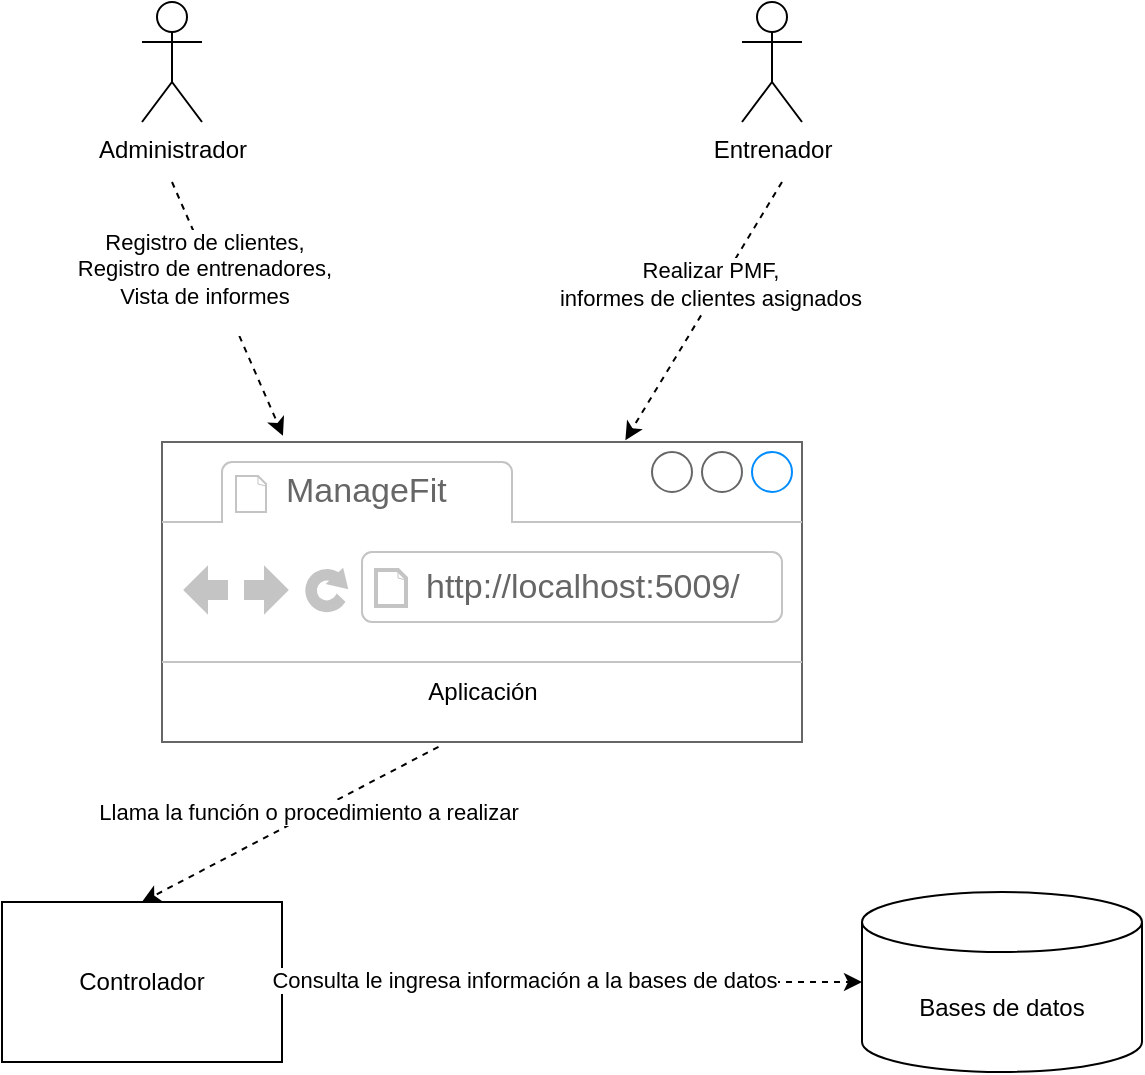 <mxfile version="25.0.3">
  <diagram name="Página-1" id="r6O-omhLz_u3z-x7y5v3">
    <mxGraphModel grid="1" page="1" gridSize="10" guides="1" tooltips="1" connect="1" arrows="1" fold="1" pageScale="1" pageWidth="827" pageHeight="1169" math="0" shadow="0">
      <root>
        <mxCell id="0" />
        <mxCell id="1" parent="0" />
        <mxCell id="7v5v2RUlMiE2IS-w_AOE-1" value="Bases de datos" style="shape=cylinder3;whiteSpace=wrap;html=1;boundedLbl=1;backgroundOutline=1;size=15;" vertex="1" parent="1">
          <mxGeometry x="550" y="615" width="140" height="90" as="geometry" />
        </mxCell>
        <mxCell id="7v5v2RUlMiE2IS-w_AOE-6" value="Controlador" style="rounded=0;whiteSpace=wrap;html=1;" vertex="1" parent="1">
          <mxGeometry x="120" y="620" width="140" height="80" as="geometry" />
        </mxCell>
        <mxCell id="7v5v2RUlMiE2IS-w_AOE-9" value="" style="endArrow=classic;html=1;rounded=0;exitX=1;exitY=0.5;exitDx=0;exitDy=0;entryX=0;entryY=0.5;entryDx=0;entryDy=0;entryPerimeter=0;dashed=1;" edge="1" parent="1" source="7v5v2RUlMiE2IS-w_AOE-6" target="7v5v2RUlMiE2IS-w_AOE-1">
          <mxGeometry width="50" height="50" relative="1" as="geometry">
            <mxPoint x="440" y="330" as="sourcePoint" />
            <mxPoint x="490" y="280" as="targetPoint" />
          </mxGeometry>
        </mxCell>
        <mxCell id="7v5v2RUlMiE2IS-w_AOE-29" value="Consulta le ingresa información a la bases de datos" style="edgeLabel;html=1;align=center;verticalAlign=middle;resizable=0;points=[];" connectable="0" vertex="1" parent="7v5v2RUlMiE2IS-w_AOE-9">
          <mxGeometry x="-0.17" y="1" relative="1" as="geometry">
            <mxPoint as="offset" />
          </mxGeometry>
        </mxCell>
        <mxCell id="7v5v2RUlMiE2IS-w_AOE-11" value="" style="strokeWidth=1;shadow=0;dashed=0;align=center;html=1;shape=mxgraph.mockup.containers.browserWindow;rSize=0;strokeColor=#666666;strokeColor2=#008cff;strokeColor3=#c4c4c4;mainText=,;recursiveResize=0;" vertex="1" parent="1">
          <mxGeometry x="200" y="390" width="320" height="150" as="geometry" />
        </mxCell>
        <mxCell id="7v5v2RUlMiE2IS-w_AOE-12" value="ManageFit" style="strokeWidth=1;shadow=0;dashed=0;align=center;html=1;shape=mxgraph.mockup.containers.anchor;fontSize=17;fontColor=#666666;align=left;whiteSpace=wrap;" vertex="1" parent="7v5v2RUlMiE2IS-w_AOE-11">
          <mxGeometry x="60" y="12" width="110" height="26" as="geometry" />
        </mxCell>
        <mxCell id="7v5v2RUlMiE2IS-w_AOE-13" value="http://localhost:5009/" style="strokeWidth=1;shadow=0;dashed=0;align=center;html=1;shape=mxgraph.mockup.containers.anchor;rSize=0;fontSize=17;fontColor=#666666;align=left;" vertex="1" parent="7v5v2RUlMiE2IS-w_AOE-11">
          <mxGeometry x="130" y="60" width="250" height="26" as="geometry" />
        </mxCell>
        <mxCell id="7v5v2RUlMiE2IS-w_AOE-22" value="Aplicación" style="text;html=1;align=center;verticalAlign=middle;whiteSpace=wrap;rounded=0;" vertex="1" parent="7v5v2RUlMiE2IS-w_AOE-11">
          <mxGeometry x="117.5" y="110" width="85" height="30" as="geometry" />
        </mxCell>
        <mxCell id="7v5v2RUlMiE2IS-w_AOE-14" value="Administrador" style="shape=umlActor;verticalLabelPosition=bottom;verticalAlign=top;html=1;outlineConnect=0;" vertex="1" parent="1">
          <mxGeometry x="190" y="170" width="30" height="60" as="geometry" />
        </mxCell>
        <mxCell id="7v5v2RUlMiE2IS-w_AOE-18" value="Entrenador" style="shape=umlActor;verticalLabelPosition=bottom;verticalAlign=top;html=1;outlineConnect=0;" vertex="1" parent="1">
          <mxGeometry x="490" y="170" width="30" height="60" as="geometry" />
        </mxCell>
        <mxCell id="7v5v2RUlMiE2IS-w_AOE-25" value="" style="endArrow=classic;html=1;rounded=0;entryX=0.189;entryY=-0.021;entryDx=0;entryDy=0;entryPerimeter=0;dashed=1;" edge="1" parent="1" target="7v5v2RUlMiE2IS-w_AOE-11">
          <mxGeometry width="50" height="50" relative="1" as="geometry">
            <mxPoint x="205" y="260" as="sourcePoint" />
            <mxPoint x="590" y="310" as="targetPoint" />
          </mxGeometry>
        </mxCell>
        <mxCell id="7v5v2RUlMiE2IS-w_AOE-27" value="Registro de clientes,&lt;div&gt;Registro de entrenadores,&lt;/div&gt;&lt;div&gt;Vista de informes&lt;/div&gt;&lt;div&gt;&lt;br&gt;&lt;/div&gt;" style="edgeLabel;html=1;align=center;verticalAlign=middle;resizable=0;points=[];" connectable="0" vertex="1" parent="7v5v2RUlMiE2IS-w_AOE-25">
          <mxGeometry x="-0.538" y="-7" relative="1" as="geometry">
            <mxPoint x="9" y="18" as="offset" />
          </mxGeometry>
        </mxCell>
        <mxCell id="7v5v2RUlMiE2IS-w_AOE-26" value="" style="endArrow=classic;html=1;rounded=0;entryX=0.724;entryY=-0.006;entryDx=0;entryDy=0;entryPerimeter=0;dashed=1;" edge="1" parent="1" target="7v5v2RUlMiE2IS-w_AOE-11">
          <mxGeometry width="50" height="50" relative="1" as="geometry">
            <mxPoint x="510" y="260" as="sourcePoint" />
            <mxPoint x="450" y="310" as="targetPoint" />
          </mxGeometry>
        </mxCell>
        <mxCell id="7v5v2RUlMiE2IS-w_AOE-28" value="Realizar PMF,&lt;div&gt;informes de clientes asignados&lt;/div&gt;" style="edgeLabel;html=1;align=center;verticalAlign=middle;resizable=0;points=[];" connectable="0" vertex="1" parent="7v5v2RUlMiE2IS-w_AOE-26">
          <mxGeometry x="-0.126" y="-6" relative="1" as="geometry">
            <mxPoint x="3" y="-3" as="offset" />
          </mxGeometry>
        </mxCell>
        <mxCell id="7v5v2RUlMiE2IS-w_AOE-31" value="" style="endArrow=classic;html=1;rounded=0;exitX=0.432;exitY=1.016;exitDx=0;exitDy=0;exitPerimeter=0;entryX=0.5;entryY=0;entryDx=0;entryDy=0;dashed=1;" edge="1" parent="1" source="7v5v2RUlMiE2IS-w_AOE-11" target="7v5v2RUlMiE2IS-w_AOE-6">
          <mxGeometry width="50" height="50" relative="1" as="geometry">
            <mxPoint x="640" y="550" as="sourcePoint" />
            <mxPoint x="690" y="500" as="targetPoint" />
          </mxGeometry>
        </mxCell>
        <mxCell id="7v5v2RUlMiE2IS-w_AOE-32" value="Llama la función o procedimiento a realizar" style="edgeLabel;html=1;align=center;verticalAlign=middle;resizable=0;points=[];" connectable="0" vertex="1" parent="7v5v2RUlMiE2IS-w_AOE-31">
          <mxGeometry x="-0.12" y="-1" relative="1" as="geometry">
            <mxPoint y="-1" as="offset" />
          </mxGeometry>
        </mxCell>
      </root>
    </mxGraphModel>
  </diagram>
</mxfile>
